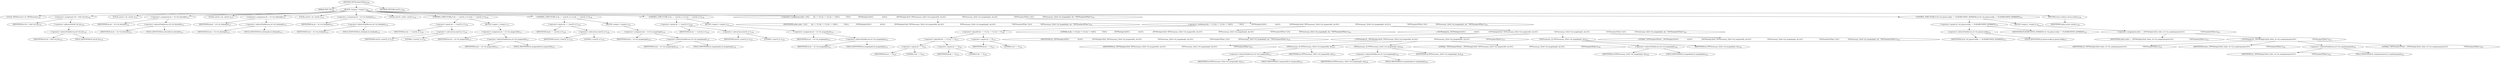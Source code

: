 digraph "TIFFNumberOfTiles" {  
"29478" [label = <(METHOD,TIFFNumberOfTiles)<SUB>108</SUB>> ]
"29479" [label = <(PARAM,TIFF *tif)<SUB>108</SUB>> ]
"29480" [label = <(BLOCK,&lt;empty&gt;,&lt;empty&gt;)<SUB>109</SUB>> ]
"29481" [label = <(LOCAL,TIFFDirectory* td: TIFFDirectory)<SUB>110</SUB>> ]
"29482" [label = <(&lt;operator&gt;.assignment,*td = &amp;tif-&gt;tif_dir)<SUB>110</SUB>> ]
"29483" [label = <(IDENTIFIER,td,*td = &amp;tif-&gt;tif_dir)<SUB>110</SUB>> ]
"29484" [label = <(&lt;operator&gt;.addressOf,&amp;tif-&gt;tif_dir)<SUB>110</SUB>> ]
"29485" [label = <(&lt;operator&gt;.indirectFieldAccess,tif-&gt;tif_dir)<SUB>110</SUB>> ]
"29486" [label = <(IDENTIFIER,tif,*td = &amp;tif-&gt;tif_dir)<SUB>110</SUB>> ]
"29487" [label = <(FIELD_IDENTIFIER,tif_dir,tif_dir)<SUB>110</SUB>> ]
"29488" [label = <(LOCAL,uint32_t dx: uint32_t)<SUB>111</SUB>> ]
"29489" [label = <(&lt;operator&gt;.assignment,dx = td-&gt;td_tilewidth)<SUB>111</SUB>> ]
"29490" [label = <(IDENTIFIER,dx,dx = td-&gt;td_tilewidth)<SUB>111</SUB>> ]
"29491" [label = <(&lt;operator&gt;.indirectFieldAccess,td-&gt;td_tilewidth)<SUB>111</SUB>> ]
"29492" [label = <(IDENTIFIER,td,dx = td-&gt;td_tilewidth)<SUB>111</SUB>> ]
"29493" [label = <(FIELD_IDENTIFIER,td_tilewidth,td_tilewidth)<SUB>111</SUB>> ]
"29494" [label = <(LOCAL,uint32_t dy: uint32_t)<SUB>112</SUB>> ]
"29495" [label = <(&lt;operator&gt;.assignment,dy = td-&gt;td_tilelength)<SUB>112</SUB>> ]
"29496" [label = <(IDENTIFIER,dy,dy = td-&gt;td_tilelength)<SUB>112</SUB>> ]
"29497" [label = <(&lt;operator&gt;.indirectFieldAccess,td-&gt;td_tilelength)<SUB>112</SUB>> ]
"29498" [label = <(IDENTIFIER,td,dy = td-&gt;td_tilelength)<SUB>112</SUB>> ]
"29499" [label = <(FIELD_IDENTIFIER,td_tilelength,td_tilelength)<SUB>112</SUB>> ]
"29500" [label = <(LOCAL,uint32_t dz: uint32_t)<SUB>113</SUB>> ]
"29501" [label = <(&lt;operator&gt;.assignment,dz = td-&gt;td_tiledepth)<SUB>113</SUB>> ]
"29502" [label = <(IDENTIFIER,dz,dz = td-&gt;td_tiledepth)<SUB>113</SUB>> ]
"29503" [label = <(&lt;operator&gt;.indirectFieldAccess,td-&gt;td_tiledepth)<SUB>113</SUB>> ]
"29504" [label = <(IDENTIFIER,td,dz = td-&gt;td_tiledepth)<SUB>113</SUB>> ]
"29505" [label = <(FIELD_IDENTIFIER,td_tiledepth,td_tiledepth)<SUB>113</SUB>> ]
"29506" [label = <(LOCAL,uint32_t ntiles: uint32_t)<SUB>114</SUB>> ]
"29507" [label = <(CONTROL_STRUCTURE,if (dx == (uint32_t)-1),if (dx == (uint32_t)-1))<SUB>116</SUB>> ]
"29508" [label = <(&lt;operator&gt;.equals,dx == (uint32_t)-1)<SUB>116</SUB>> ]
"29509" [label = <(IDENTIFIER,dx,dx == (uint32_t)-1)<SUB>116</SUB>> ]
"29510" [label = <(&lt;operator&gt;.subtraction,(uint32_t)-1)<SUB>116</SUB>> ]
"29511" [label = <(IDENTIFIER,uint32_t,(uint32_t)-1)<SUB>116</SUB>> ]
"29512" [label = <(LITERAL,1,(uint32_t)-1)<SUB>116</SUB>> ]
"29513" [label = <(BLOCK,&lt;empty&gt;,&lt;empty&gt;)<SUB>117</SUB>> ]
"29514" [label = <(&lt;operator&gt;.assignment,dx = td-&gt;td_imagewidth)<SUB>117</SUB>> ]
"29515" [label = <(IDENTIFIER,dx,dx = td-&gt;td_imagewidth)<SUB>117</SUB>> ]
"29516" [label = <(&lt;operator&gt;.indirectFieldAccess,td-&gt;td_imagewidth)<SUB>117</SUB>> ]
"29517" [label = <(IDENTIFIER,td,dx = td-&gt;td_imagewidth)<SUB>117</SUB>> ]
"29518" [label = <(FIELD_IDENTIFIER,td_imagewidth,td_imagewidth)<SUB>117</SUB>> ]
"29519" [label = <(CONTROL_STRUCTURE,if (dy == (uint32_t)-1),if (dy == (uint32_t)-1))<SUB>118</SUB>> ]
"29520" [label = <(&lt;operator&gt;.equals,dy == (uint32_t)-1)<SUB>118</SUB>> ]
"29521" [label = <(IDENTIFIER,dy,dy == (uint32_t)-1)<SUB>118</SUB>> ]
"29522" [label = <(&lt;operator&gt;.subtraction,(uint32_t)-1)<SUB>118</SUB>> ]
"29523" [label = <(IDENTIFIER,uint32_t,(uint32_t)-1)<SUB>118</SUB>> ]
"29524" [label = <(LITERAL,1,(uint32_t)-1)<SUB>118</SUB>> ]
"29525" [label = <(BLOCK,&lt;empty&gt;,&lt;empty&gt;)<SUB>119</SUB>> ]
"29526" [label = <(&lt;operator&gt;.assignment,dy = td-&gt;td_imagelength)<SUB>119</SUB>> ]
"29527" [label = <(IDENTIFIER,dy,dy = td-&gt;td_imagelength)<SUB>119</SUB>> ]
"29528" [label = <(&lt;operator&gt;.indirectFieldAccess,td-&gt;td_imagelength)<SUB>119</SUB>> ]
"29529" [label = <(IDENTIFIER,td,dy = td-&gt;td_imagelength)<SUB>119</SUB>> ]
"29530" [label = <(FIELD_IDENTIFIER,td_imagelength,td_imagelength)<SUB>119</SUB>> ]
"29531" [label = <(CONTROL_STRUCTURE,if (dz == (uint32_t)-1),if (dz == (uint32_t)-1))<SUB>120</SUB>> ]
"29532" [label = <(&lt;operator&gt;.equals,dz == (uint32_t)-1)<SUB>120</SUB>> ]
"29533" [label = <(IDENTIFIER,dz,dz == (uint32_t)-1)<SUB>120</SUB>> ]
"29534" [label = <(&lt;operator&gt;.subtraction,(uint32_t)-1)<SUB>120</SUB>> ]
"29535" [label = <(IDENTIFIER,uint32_t,(uint32_t)-1)<SUB>120</SUB>> ]
"29536" [label = <(LITERAL,1,(uint32_t)-1)<SUB>120</SUB>> ]
"29537" [label = <(BLOCK,&lt;empty&gt;,&lt;empty&gt;)<SUB>121</SUB>> ]
"29538" [label = <(&lt;operator&gt;.assignment,dz = td-&gt;td_imagedepth)<SUB>121</SUB>> ]
"29539" [label = <(IDENTIFIER,dz,dz = td-&gt;td_imagedepth)<SUB>121</SUB>> ]
"29540" [label = <(&lt;operator&gt;.indirectFieldAccess,td-&gt;td_imagedepth)<SUB>121</SUB>> ]
"29541" [label = <(IDENTIFIER,td,dz = td-&gt;td_imagedepth)<SUB>121</SUB>> ]
"29542" [label = <(FIELD_IDENTIFIER,td_imagedepth,td_imagedepth)<SUB>121</SUB>> ]
"29543" [label = <(&lt;operator&gt;.assignment,ntiles =\012        (dx == 0 || dy == 0 || dz == 0)\012            ? 0\012            : _TIFFMultiply32(\012                  tif,\012                  _TIFFMultiply32(tif, TIFFhowmany_32(td-&gt;td_imagewidth, dx),\012                                  TIFFhowmany_32(td-&gt;td_imagelength, dy),\012                                  &quot;TIFFNumberOfTiles&quot;),\012                  TIFFhowmany_32(td-&gt;td_imagedepth, dz), &quot;TIFFNumberOfTiles&quot;))<SUB>122</SUB>> ]
"29544" [label = <(IDENTIFIER,ntiles,ntiles =\012        (dx == 0 || dy == 0 || dz == 0)\012            ? 0\012            : _TIFFMultiply32(\012                  tif,\012                  _TIFFMultiply32(tif, TIFFhowmany_32(td-&gt;td_imagewidth, dx),\012                                  TIFFhowmany_32(td-&gt;td_imagelength, dy),\012                                  &quot;TIFFNumberOfTiles&quot;),\012                  TIFFhowmany_32(td-&gt;td_imagedepth, dz), &quot;TIFFNumberOfTiles&quot;))<SUB>122</SUB>> ]
"29545" [label = <(&lt;operator&gt;.conditional,(dx == 0 || dy == 0 || dz == 0)\012            ? 0\012            : _TIFFMultiply32(\012                  tif,\012                  _TIFFMultiply32(tif, TIFFhowmany_32(td-&gt;td_imagewidth, dx),\012                                  TIFFhowmany_32(td-&gt;td_imagelength, dy),\012                                  &quot;TIFFNumberOfTiles&quot;),\012                  TIFFhowmany_32(td-&gt;td_imagedepth, dz), &quot;TIFFNumberOfTiles&quot;))<SUB>123</SUB>> ]
"29546" [label = <(&lt;operator&gt;.logicalOr,dx == 0 || dy == 0 || dz == 0)<SUB>123</SUB>> ]
"29547" [label = <(&lt;operator&gt;.logicalOr,dx == 0 || dy == 0)<SUB>123</SUB>> ]
"29548" [label = <(&lt;operator&gt;.equals,dx == 0)<SUB>123</SUB>> ]
"29549" [label = <(IDENTIFIER,dx,dx == 0)<SUB>123</SUB>> ]
"29550" [label = <(LITERAL,0,dx == 0)<SUB>123</SUB>> ]
"29551" [label = <(&lt;operator&gt;.equals,dy == 0)<SUB>123</SUB>> ]
"29552" [label = <(IDENTIFIER,dy,dy == 0)<SUB>123</SUB>> ]
"29553" [label = <(LITERAL,0,dy == 0)<SUB>123</SUB>> ]
"29554" [label = <(&lt;operator&gt;.equals,dz == 0)<SUB>123</SUB>> ]
"29555" [label = <(IDENTIFIER,dz,dz == 0)<SUB>123</SUB>> ]
"29556" [label = <(LITERAL,0,dz == 0)<SUB>123</SUB>> ]
"29557" [label = <(LITERAL,0,(dx == 0 || dy == 0 || dz == 0)\012            ? 0\012            : _TIFFMultiply32(\012                  tif,\012                  _TIFFMultiply32(tif, TIFFhowmany_32(td-&gt;td_imagewidth, dx),\012                                  TIFFhowmany_32(td-&gt;td_imagelength, dy),\012                                  &quot;TIFFNumberOfTiles&quot;),\012                  TIFFhowmany_32(td-&gt;td_imagedepth, dz), &quot;TIFFNumberOfTiles&quot;))<SUB>124</SUB>> ]
"29558" [label = <(_TIFFMultiply32,_TIFFMultiply32(\012                  tif,\012                  _TIFFMultiply32(tif, TIFFhowmany_32(td-&gt;td_imagewidth, dx),\012                                  TIFFhowmany_32(td-&gt;td_imagelength, dy),\012                                  &quot;TIFFNumberOfTiles&quot;),\012                  TIFFhowmany_32(td-&gt;td_imagedepth, dz), &quot;TIFFNumberOfTiles&quot;))<SUB>125</SUB>> ]
"29559" [label = <(IDENTIFIER,tif,_TIFFMultiply32(\012                  tif,\012                  _TIFFMultiply32(tif, TIFFhowmany_32(td-&gt;td_imagewidth, dx),\012                                  TIFFhowmany_32(td-&gt;td_imagelength, dy),\012                                  &quot;TIFFNumberOfTiles&quot;),\012                  TIFFhowmany_32(td-&gt;td_imagedepth, dz), &quot;TIFFNumberOfTiles&quot;))<SUB>126</SUB>> ]
"29560" [label = <(_TIFFMultiply32,_TIFFMultiply32(tif, TIFFhowmany_32(td-&gt;td_imagewidth, dx),\012                                  TIFFhowmany_32(td-&gt;td_imagelength, dy),\012                                  &quot;TIFFNumberOfTiles&quot;))<SUB>127</SUB>> ]
"29561" [label = <(IDENTIFIER,tif,_TIFFMultiply32(tif, TIFFhowmany_32(td-&gt;td_imagewidth, dx),\012                                  TIFFhowmany_32(td-&gt;td_imagelength, dy),\012                                  &quot;TIFFNumberOfTiles&quot;))<SUB>127</SUB>> ]
"29562" [label = <(TIFFhowmany_32,TIFFhowmany_32(td-&gt;td_imagewidth, dx))<SUB>127</SUB>> ]
"29563" [label = <(&lt;operator&gt;.indirectFieldAccess,td-&gt;td_imagewidth)<SUB>127</SUB>> ]
"29564" [label = <(IDENTIFIER,td,TIFFhowmany_32(td-&gt;td_imagewidth, dx))<SUB>127</SUB>> ]
"29565" [label = <(FIELD_IDENTIFIER,td_imagewidth,td_imagewidth)<SUB>127</SUB>> ]
"29566" [label = <(IDENTIFIER,dx,TIFFhowmany_32(td-&gt;td_imagewidth, dx))<SUB>127</SUB>> ]
"29567" [label = <(TIFFhowmany_32,TIFFhowmany_32(td-&gt;td_imagelength, dy))<SUB>128</SUB>> ]
"29568" [label = <(&lt;operator&gt;.indirectFieldAccess,td-&gt;td_imagelength)<SUB>128</SUB>> ]
"29569" [label = <(IDENTIFIER,td,TIFFhowmany_32(td-&gt;td_imagelength, dy))<SUB>128</SUB>> ]
"29570" [label = <(FIELD_IDENTIFIER,td_imagelength,td_imagelength)<SUB>128</SUB>> ]
"29571" [label = <(IDENTIFIER,dy,TIFFhowmany_32(td-&gt;td_imagelength, dy))<SUB>128</SUB>> ]
"29572" [label = <(LITERAL,&quot;TIFFNumberOfTiles&quot;,_TIFFMultiply32(tif, TIFFhowmany_32(td-&gt;td_imagewidth, dx),\012                                  TIFFhowmany_32(td-&gt;td_imagelength, dy),\012                                  &quot;TIFFNumberOfTiles&quot;))<SUB>129</SUB>> ]
"29573" [label = <(TIFFhowmany_32,TIFFhowmany_32(td-&gt;td_imagedepth, dz))<SUB>130</SUB>> ]
"29574" [label = <(&lt;operator&gt;.indirectFieldAccess,td-&gt;td_imagedepth)<SUB>130</SUB>> ]
"29575" [label = <(IDENTIFIER,td,TIFFhowmany_32(td-&gt;td_imagedepth, dz))<SUB>130</SUB>> ]
"29576" [label = <(FIELD_IDENTIFIER,td_imagedepth,td_imagedepth)<SUB>130</SUB>> ]
"29577" [label = <(IDENTIFIER,dz,TIFFhowmany_32(td-&gt;td_imagedepth, dz))<SUB>130</SUB>> ]
"29578" [label = <(LITERAL,&quot;TIFFNumberOfTiles&quot;,_TIFFMultiply32(\012                  tif,\012                  _TIFFMultiply32(tif, TIFFhowmany_32(td-&gt;td_imagewidth, dx),\012                                  TIFFhowmany_32(td-&gt;td_imagelength, dy),\012                                  &quot;TIFFNumberOfTiles&quot;),\012                  TIFFhowmany_32(td-&gt;td_imagedepth, dz), &quot;TIFFNumberOfTiles&quot;))<SUB>130</SUB>> ]
"29579" [label = <(CONTROL_STRUCTURE,if (td-&gt;td_planarconfig == PLANARCONFIG_SEPARATE),if (td-&gt;td_planarconfig == PLANARCONFIG_SEPARATE))<SUB>131</SUB>> ]
"29580" [label = <(&lt;operator&gt;.equals,td-&gt;td_planarconfig == PLANARCONFIG_SEPARATE)<SUB>131</SUB>> ]
"29581" [label = <(&lt;operator&gt;.indirectFieldAccess,td-&gt;td_planarconfig)<SUB>131</SUB>> ]
"29582" [label = <(IDENTIFIER,td,td-&gt;td_planarconfig == PLANARCONFIG_SEPARATE)<SUB>131</SUB>> ]
"29583" [label = <(FIELD_IDENTIFIER,td_planarconfig,td_planarconfig)<SUB>131</SUB>> ]
"29584" [label = <(IDENTIFIER,PLANARCONFIG_SEPARATE,td-&gt;td_planarconfig == PLANARCONFIG_SEPARATE)<SUB>131</SUB>> ]
"29585" [label = <(BLOCK,&lt;empty&gt;,&lt;empty&gt;)<SUB>132</SUB>> ]
"29586" [label = <(&lt;operator&gt;.assignment,ntiles = _TIFFMultiply32(tif, ntiles, td-&gt;td_samplesperpixel,\012                                 &quot;TIFFNumberOfTiles&quot;))<SUB>132</SUB>> ]
"29587" [label = <(IDENTIFIER,ntiles,ntiles = _TIFFMultiply32(tif, ntiles, td-&gt;td_samplesperpixel,\012                                 &quot;TIFFNumberOfTiles&quot;))<SUB>132</SUB>> ]
"29588" [label = <(_TIFFMultiply32,_TIFFMultiply32(tif, ntiles, td-&gt;td_samplesperpixel,\012                                 &quot;TIFFNumberOfTiles&quot;))<SUB>132</SUB>> ]
"29589" [label = <(IDENTIFIER,tif,_TIFFMultiply32(tif, ntiles, td-&gt;td_samplesperpixel,\012                                 &quot;TIFFNumberOfTiles&quot;))<SUB>132</SUB>> ]
"29590" [label = <(IDENTIFIER,ntiles,_TIFFMultiply32(tif, ntiles, td-&gt;td_samplesperpixel,\012                                 &quot;TIFFNumberOfTiles&quot;))<SUB>132</SUB>> ]
"29591" [label = <(&lt;operator&gt;.indirectFieldAccess,td-&gt;td_samplesperpixel)<SUB>132</SUB>> ]
"29592" [label = <(IDENTIFIER,td,_TIFFMultiply32(tif, ntiles, td-&gt;td_samplesperpixel,\012                                 &quot;TIFFNumberOfTiles&quot;))<SUB>132</SUB>> ]
"29593" [label = <(FIELD_IDENTIFIER,td_samplesperpixel,td_samplesperpixel)<SUB>132</SUB>> ]
"29594" [label = <(LITERAL,&quot;TIFFNumberOfTiles&quot;,_TIFFMultiply32(tif, ntiles, td-&gt;td_samplesperpixel,\012                                 &quot;TIFFNumberOfTiles&quot;))<SUB>133</SUB>> ]
"29595" [label = <(RETURN,return (ntiles);,return (ntiles);)<SUB>134</SUB>> ]
"29596" [label = <(IDENTIFIER,ntiles,return (ntiles);)<SUB>134</SUB>> ]
"29597" [label = <(METHOD_RETURN,uint32_t)<SUB>108</SUB>> ]
  "29478" -> "29479" 
  "29478" -> "29480" 
  "29478" -> "29597" 
  "29480" -> "29481" 
  "29480" -> "29482" 
  "29480" -> "29488" 
  "29480" -> "29489" 
  "29480" -> "29494" 
  "29480" -> "29495" 
  "29480" -> "29500" 
  "29480" -> "29501" 
  "29480" -> "29506" 
  "29480" -> "29507" 
  "29480" -> "29519" 
  "29480" -> "29531" 
  "29480" -> "29543" 
  "29480" -> "29579" 
  "29480" -> "29595" 
  "29482" -> "29483" 
  "29482" -> "29484" 
  "29484" -> "29485" 
  "29485" -> "29486" 
  "29485" -> "29487" 
  "29489" -> "29490" 
  "29489" -> "29491" 
  "29491" -> "29492" 
  "29491" -> "29493" 
  "29495" -> "29496" 
  "29495" -> "29497" 
  "29497" -> "29498" 
  "29497" -> "29499" 
  "29501" -> "29502" 
  "29501" -> "29503" 
  "29503" -> "29504" 
  "29503" -> "29505" 
  "29507" -> "29508" 
  "29507" -> "29513" 
  "29508" -> "29509" 
  "29508" -> "29510" 
  "29510" -> "29511" 
  "29510" -> "29512" 
  "29513" -> "29514" 
  "29514" -> "29515" 
  "29514" -> "29516" 
  "29516" -> "29517" 
  "29516" -> "29518" 
  "29519" -> "29520" 
  "29519" -> "29525" 
  "29520" -> "29521" 
  "29520" -> "29522" 
  "29522" -> "29523" 
  "29522" -> "29524" 
  "29525" -> "29526" 
  "29526" -> "29527" 
  "29526" -> "29528" 
  "29528" -> "29529" 
  "29528" -> "29530" 
  "29531" -> "29532" 
  "29531" -> "29537" 
  "29532" -> "29533" 
  "29532" -> "29534" 
  "29534" -> "29535" 
  "29534" -> "29536" 
  "29537" -> "29538" 
  "29538" -> "29539" 
  "29538" -> "29540" 
  "29540" -> "29541" 
  "29540" -> "29542" 
  "29543" -> "29544" 
  "29543" -> "29545" 
  "29545" -> "29546" 
  "29545" -> "29557" 
  "29545" -> "29558" 
  "29546" -> "29547" 
  "29546" -> "29554" 
  "29547" -> "29548" 
  "29547" -> "29551" 
  "29548" -> "29549" 
  "29548" -> "29550" 
  "29551" -> "29552" 
  "29551" -> "29553" 
  "29554" -> "29555" 
  "29554" -> "29556" 
  "29558" -> "29559" 
  "29558" -> "29560" 
  "29558" -> "29573" 
  "29558" -> "29578" 
  "29560" -> "29561" 
  "29560" -> "29562" 
  "29560" -> "29567" 
  "29560" -> "29572" 
  "29562" -> "29563" 
  "29562" -> "29566" 
  "29563" -> "29564" 
  "29563" -> "29565" 
  "29567" -> "29568" 
  "29567" -> "29571" 
  "29568" -> "29569" 
  "29568" -> "29570" 
  "29573" -> "29574" 
  "29573" -> "29577" 
  "29574" -> "29575" 
  "29574" -> "29576" 
  "29579" -> "29580" 
  "29579" -> "29585" 
  "29580" -> "29581" 
  "29580" -> "29584" 
  "29581" -> "29582" 
  "29581" -> "29583" 
  "29585" -> "29586" 
  "29586" -> "29587" 
  "29586" -> "29588" 
  "29588" -> "29589" 
  "29588" -> "29590" 
  "29588" -> "29591" 
  "29588" -> "29594" 
  "29591" -> "29592" 
  "29591" -> "29593" 
  "29595" -> "29596" 
}
